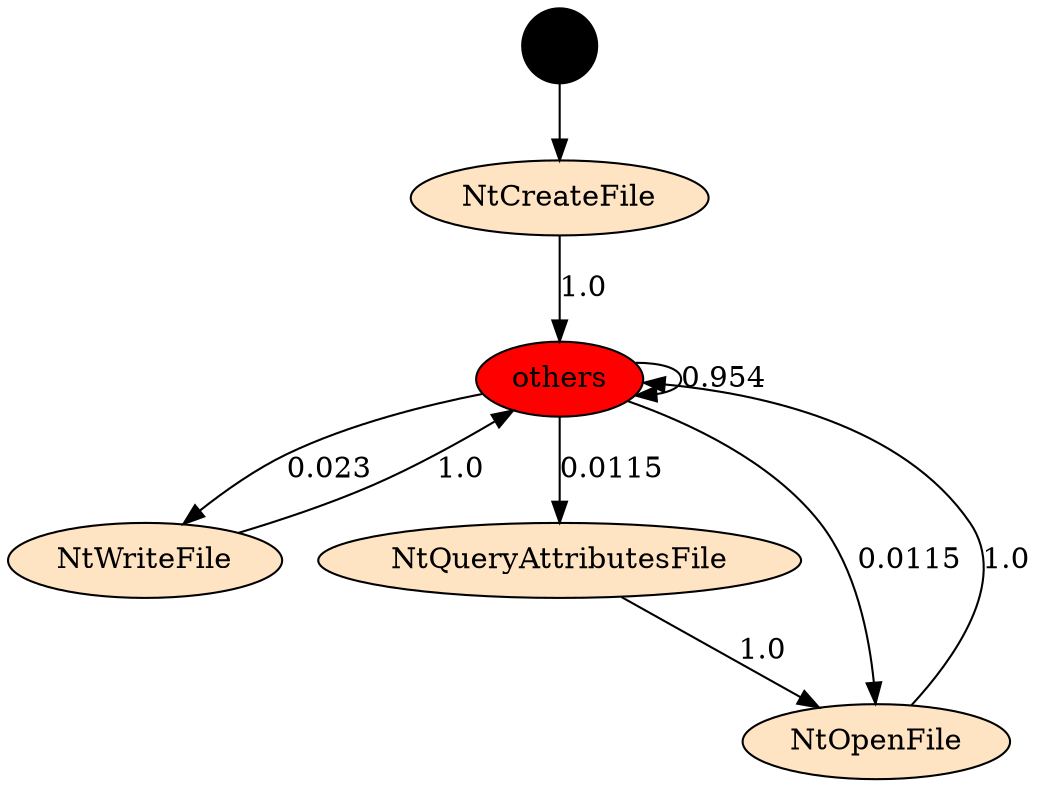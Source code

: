 digraph "./API_PER_CATEGORY/ReadFile.exe_4932_Files and I_O (Local file system)_API_per_Category_Transition_Matrix" {
	NtCreateFile [label=NtCreateFile fillcolor=bisque style=filled]
	others [label=others fillcolor=red style=filled]
	NtCreateFile -> others [label=1.0]
	Start [label="" fillcolor=black fontcolor=white shape=circle style=filled]
	Start -> NtCreateFile
	others [label=others fillcolor=red style=filled]
	others [label=others fillcolor=red style=filled]
	others -> others [label=0.954]
	others [label=others fillcolor=red style=filled]
	NtWriteFile [label=NtWriteFile fillcolor=bisque style=filled]
	others -> NtWriteFile [label=0.023]
	others [label=others fillcolor=red style=filled]
	NtQueryAttributesFile [label=NtQueryAttributesFile fillcolor=bisque style=filled]
	others -> NtQueryAttributesFile [label=0.0115]
	others [label=others fillcolor=red style=filled]
	NtOpenFile [label=NtOpenFile fillcolor=bisque style=filled]
	others -> NtOpenFile [label=0.0115]
	NtWriteFile [label=NtWriteFile fillcolor=bisque style=filled]
	others [label=others fillcolor=red style=filled]
	NtWriteFile -> others [label=1.0]
	NtQueryAttributesFile [label=NtQueryAttributesFile fillcolor=bisque style=filled]
	NtOpenFile [label=NtOpenFile fillcolor=bisque style=filled]
	NtQueryAttributesFile -> NtOpenFile [label=1.0]
	NtOpenFile [label=NtOpenFile fillcolor=bisque style=filled]
	others [label=others fillcolor=red style=filled]
	NtOpenFile -> others [label=1.0]
}
